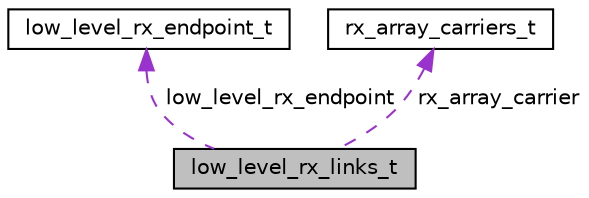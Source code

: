digraph "low_level_rx_links_t"
{
 // LATEX_PDF_SIZE
  bgcolor="transparent";
  edge [fontname="Helvetica",fontsize="10",labelfontname="Helvetica",labelfontsize="10"];
  node [fontname="Helvetica",fontsize="10",shape=record];
  Node1 [label="low_level_rx_links_t",height=0.2,width=0.4,color="black", fillcolor="grey75", style="filled", fontcolor="black",tooltip=" "];
  Node2 -> Node1 [dir="back",color="darkorchid3",fontsize="10",style="dashed",label=" low_level_rx_endpoint" ,fontname="Helvetica"];
  Node2 [label="low_level_rx_endpoint_t",height=0.2,width=0.4,color="black",URL="$EvenstarUplaneConf_8h.html#structlow__level__rx__endpoint__t",tooltip=" "];
  Node3 -> Node1 [dir="back",color="darkorchid3",fontsize="10",style="dashed",label=" rx_array_carrier" ,fontname="Helvetica"];
  Node3 [label="rx_array_carriers_t",height=0.2,width=0.4,color="black",URL="$EvenstarUplaneConf_8h.html#structrx__array__carriers__t",tooltip=" "];
}
